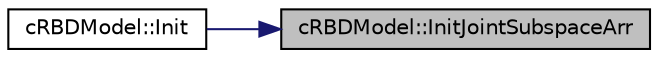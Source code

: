 digraph "cRBDModel::InitJointSubspaceArr"
{
 // LATEX_PDF_SIZE
  edge [fontname="Helvetica",fontsize="10",labelfontname="Helvetica",labelfontsize="10"];
  node [fontname="Helvetica",fontsize="10",shape=record];
  rankdir="RL";
  Node1 [label="cRBDModel::InitJointSubspaceArr",height=0.2,width=0.4,color="black", fillcolor="grey75", style="filled", fontcolor="black",tooltip=" "];
  Node1 -> Node2 [dir="back",color="midnightblue",fontsize="10",style="solid",fontname="Helvetica"];
  Node2 [label="cRBDModel::Init",height=0.2,width=0.4,color="black", fillcolor="white", style="filled",URL="$classc_r_b_d_model.html#a96c191bfa6620f7e698622a0a85e91ee",tooltip=" "];
}
